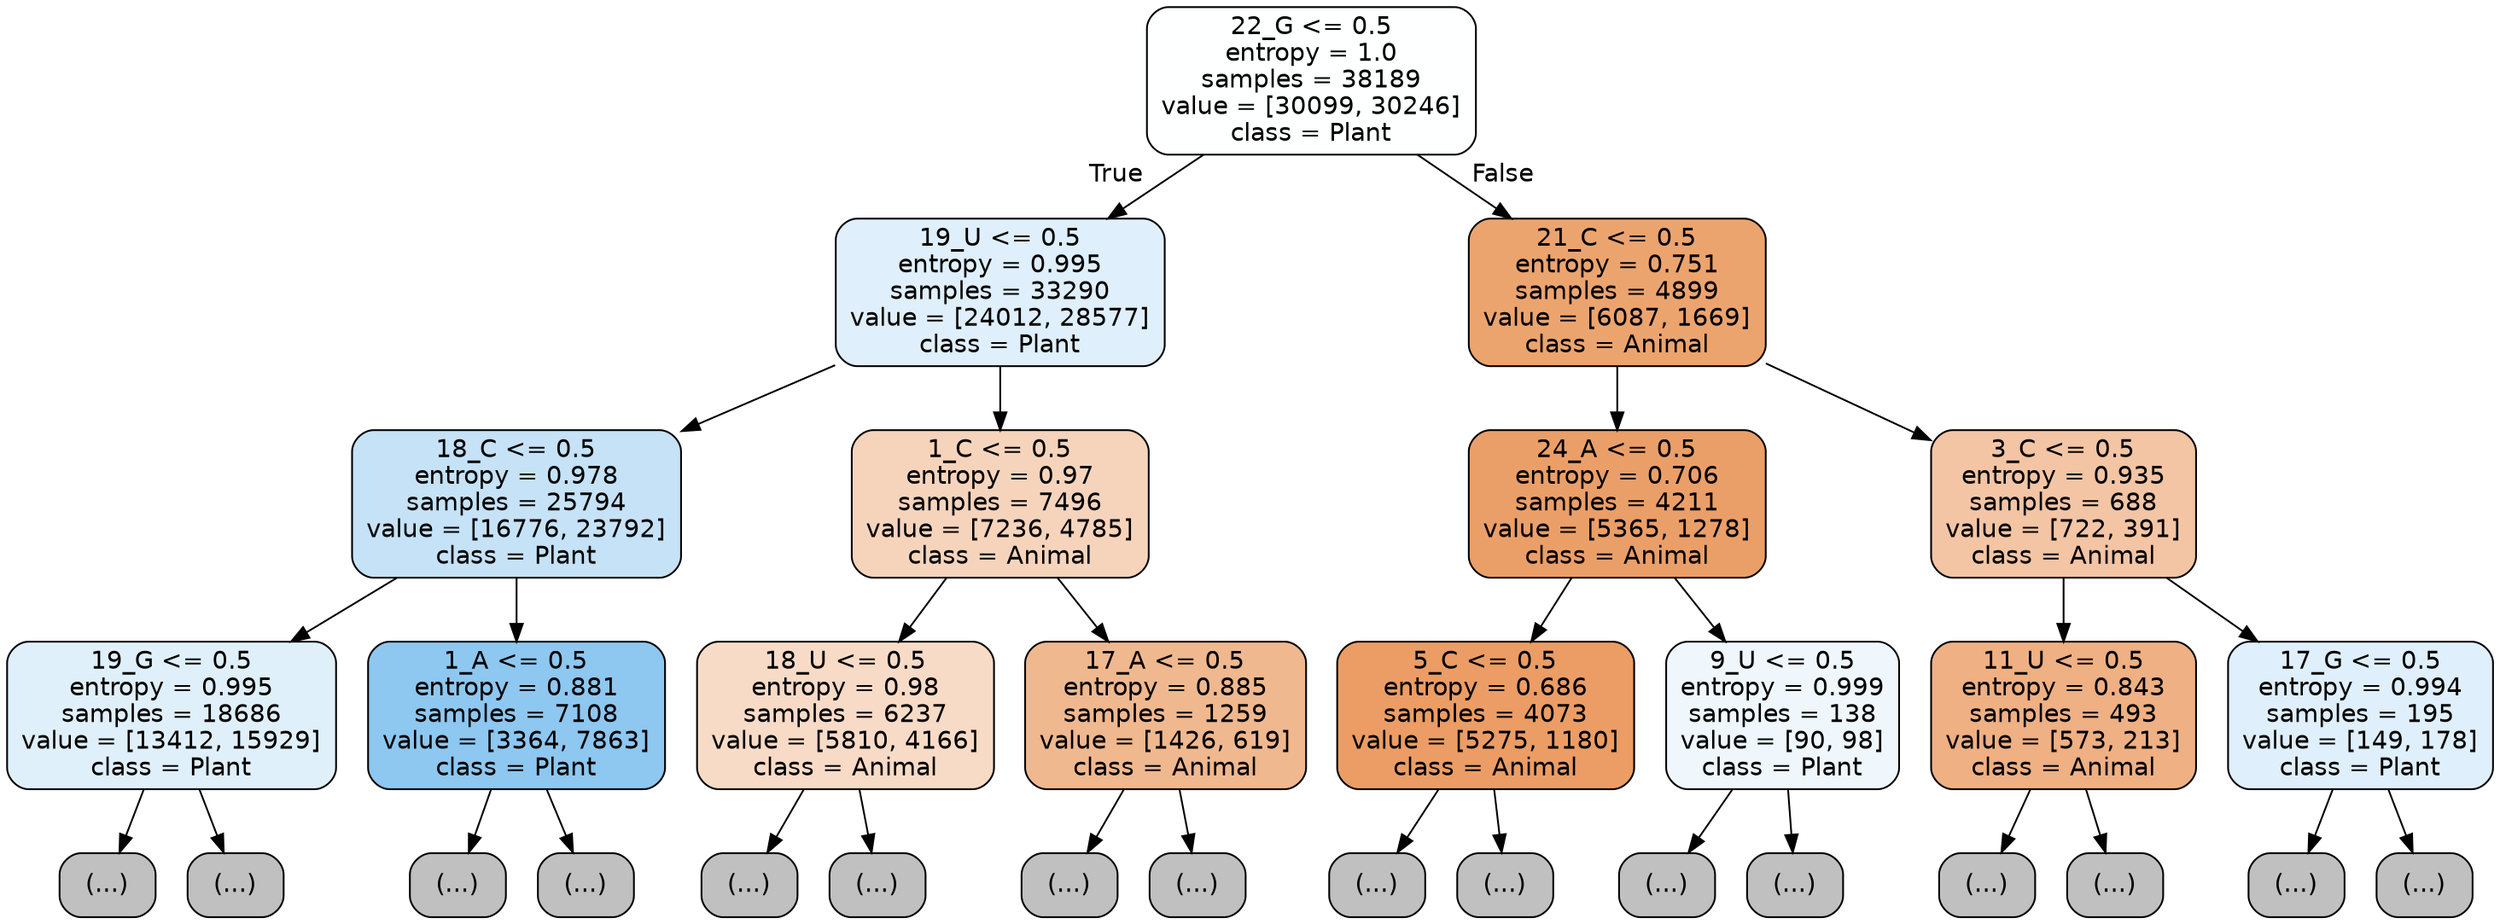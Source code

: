 digraph Tree {
node [shape=box, style="filled, rounded", color="black", fontname="helvetica"] ;
edge [fontname="helvetica"] ;
0 [label="22_G <= 0.5\nentropy = 1.0\nsamples = 38189\nvalue = [30099, 30246]\nclass = Plant", fillcolor="#feffff"] ;
1 [label="19_U <= 0.5\nentropy = 0.995\nsamples = 33290\nvalue = [24012, 28577]\nclass = Plant", fillcolor="#dfeffb"] ;
0 -> 1 [labeldistance=2.5, labelangle=45, headlabel="True"] ;
2 [label="18_C <= 0.5\nentropy = 0.978\nsamples = 25794\nvalue = [16776, 23792]\nclass = Plant", fillcolor="#c5e2f7"] ;
1 -> 2 ;
3 [label="19_G <= 0.5\nentropy = 0.995\nsamples = 18686\nvalue = [13412, 15929]\nclass = Plant", fillcolor="#e0f0fb"] ;
2 -> 3 ;
4 [label="(...)", fillcolor="#C0C0C0"] ;
3 -> 4 ;
5379 [label="(...)", fillcolor="#C0C0C0"] ;
3 -> 5379 ;
8598 [label="1_A <= 0.5\nentropy = 0.881\nsamples = 7108\nvalue = [3364, 7863]\nclass = Plant", fillcolor="#8ec7f0"] ;
2 -> 8598 ;
8599 [label="(...)", fillcolor="#C0C0C0"] ;
8598 -> 8599 ;
10454 [label="(...)", fillcolor="#C0C0C0"] ;
8598 -> 10454 ;
11065 [label="1_C <= 0.5\nentropy = 0.97\nsamples = 7496\nvalue = [7236, 4785]\nclass = Animal", fillcolor="#f6d4bc"] ;
1 -> 11065 ;
11066 [label="18_U <= 0.5\nentropy = 0.98\nsamples = 6237\nvalue = [5810, 4166]\nclass = Animal", fillcolor="#f8dbc7"] ;
11065 -> 11066 ;
11067 [label="(...)", fillcolor="#C0C0C0"] ;
11066 -> 11067 ;
13448 [label="(...)", fillcolor="#C0C0C0"] ;
11066 -> 13448 ;
14403 [label="17_A <= 0.5\nentropy = 0.885\nsamples = 1259\nvalue = [1426, 619]\nclass = Animal", fillcolor="#f0b88f"] ;
11065 -> 14403 ;
14404 [label="(...)", fillcolor="#C0C0C0"] ;
14403 -> 14404 ;
14909 [label="(...)", fillcolor="#C0C0C0"] ;
14403 -> 14909 ;
15028 [label="21_C <= 0.5\nentropy = 0.751\nsamples = 4899\nvalue = [6087, 1669]\nclass = Animal", fillcolor="#eca46f"] ;
0 -> 15028 [labeldistance=2.5, labelangle=-45, headlabel="False"] ;
15029 [label="24_A <= 0.5\nentropy = 0.706\nsamples = 4211\nvalue = [5365, 1278]\nclass = Animal", fillcolor="#eb9f68"] ;
15028 -> 15029 ;
15030 [label="5_C <= 0.5\nentropy = 0.686\nsamples = 4073\nvalue = [5275, 1180]\nclass = Animal", fillcolor="#eb9d65"] ;
15029 -> 15030 ;
15031 [label="(...)", fillcolor="#C0C0C0"] ;
15030 -> 15031 ;
16212 [label="(...)", fillcolor="#C0C0C0"] ;
15030 -> 16212 ;
16575 [label="9_U <= 0.5\nentropy = 0.999\nsamples = 138\nvalue = [90, 98]\nclass = Plant", fillcolor="#eff7fd"] ;
15029 -> 16575 ;
16576 [label="(...)", fillcolor="#C0C0C0"] ;
16575 -> 16576 ;
16633 [label="(...)", fillcolor="#C0C0C0"] ;
16575 -> 16633 ;
16650 [label="3_C <= 0.5\nentropy = 0.935\nsamples = 688\nvalue = [722, 391]\nclass = Animal", fillcolor="#f3c5a4"] ;
15028 -> 16650 ;
16651 [label="11_U <= 0.5\nentropy = 0.843\nsamples = 493\nvalue = [573, 213]\nclass = Animal", fillcolor="#efb083"] ;
16650 -> 16651 ;
16652 [label="(...)", fillcolor="#C0C0C0"] ;
16651 -> 16652 ;
16803 [label="(...)", fillcolor="#C0C0C0"] ;
16651 -> 16803 ;
16884 [label="17_G <= 0.5\nentropy = 0.994\nsamples = 195\nvalue = [149, 178]\nclass = Plant", fillcolor="#dfeffb"] ;
16650 -> 16884 ;
16885 [label="(...)", fillcolor="#C0C0C0"] ;
16884 -> 16885 ;
16948 [label="(...)", fillcolor="#C0C0C0"] ;
16884 -> 16948 ;
}